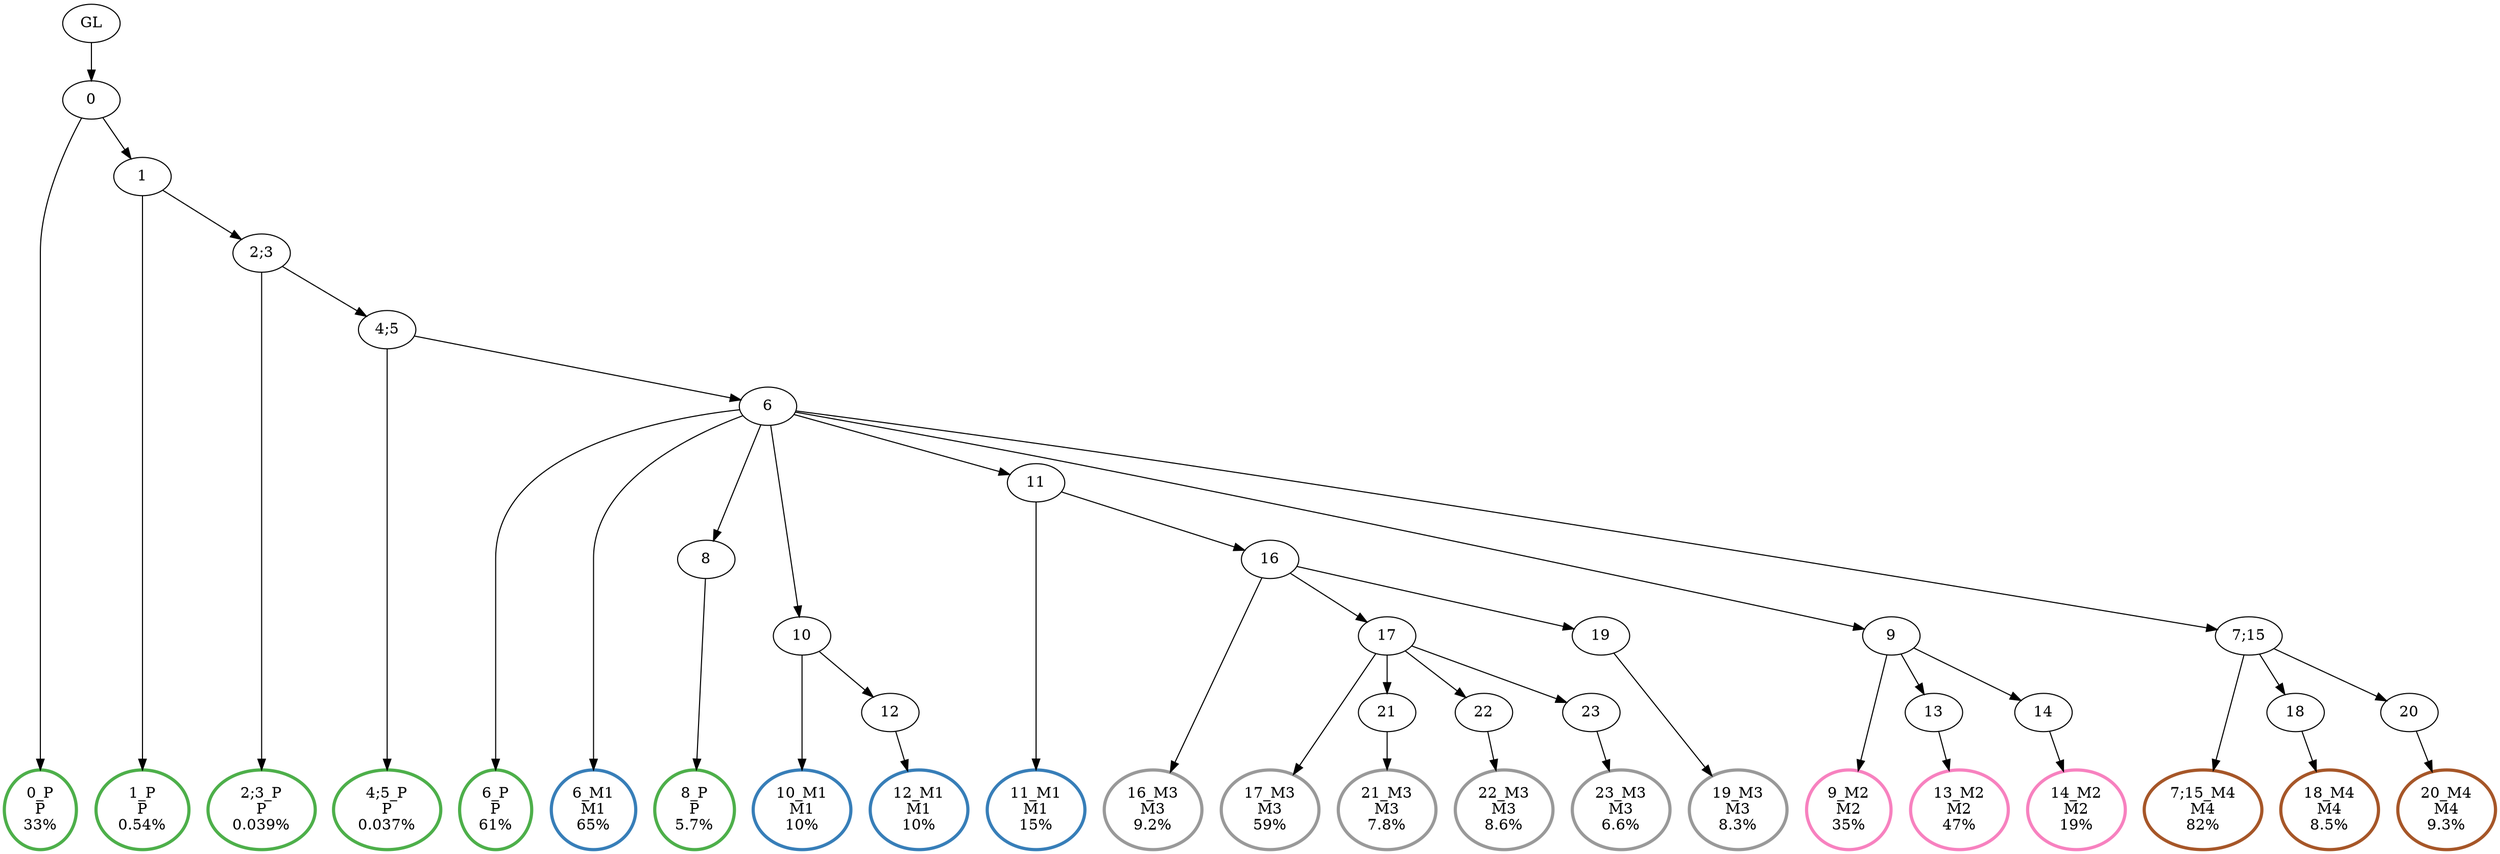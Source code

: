 digraph T {
	{
		rank=same
		41 [penwidth=3,colorscheme=set19,color=3,label="0_P\nP\n33%"]
		39 [penwidth=3,colorscheme=set19,color=3,label="1_P\nP\n0.54%"]
		37 [penwidth=3,colorscheme=set19,color=3,label="2;3_P\nP\n0.039%"]
		35 [penwidth=3,colorscheme=set19,color=3,label="4;5_P\nP\n0.037%"]
		33 [penwidth=3,colorscheme=set19,color=3,label="6_P\nP\n61%"]
		31 [penwidth=3,colorscheme=set19,color=3,label="8_P\nP\n5.7%"]
		30 [penwidth=3,colorscheme=set19,color=2,label="6_M1\nM1\n65%"]
		28 [penwidth=3,colorscheme=set19,color=2,label="10_M1\nM1\n10%"]
		26 [penwidth=3,colorscheme=set19,color=2,label="12_M1\nM1\n10%"]
		24 [penwidth=3,colorscheme=set19,color=2,label="11_M1\nM1\n15%"]
		22 [penwidth=3,colorscheme=set19,color=8,label="9_M2\nM2\n35%"]
		20 [penwidth=3,colorscheme=set19,color=8,label="13_M2\nM2\n47%"]
		18 [penwidth=3,colorscheme=set19,color=8,label="14_M2\nM2\n19%"]
		16 [penwidth=3,colorscheme=set19,color=9,label="16_M3\nM3\n9.2%"]
		14 [penwidth=3,colorscheme=set19,color=9,label="17_M3\nM3\n59%"]
		12 [penwidth=3,colorscheme=set19,color=9,label="21_M3\nM3\n7.8%"]
		10 [penwidth=3,colorscheme=set19,color=9,label="22_M3\nM3\n8.6%"]
		8 [penwidth=3,colorscheme=set19,color=9,label="23_M3\nM3\n6.6%"]
		6 [penwidth=3,colorscheme=set19,color=9,label="19_M3\nM3\n8.3%"]
		4 [penwidth=3,colorscheme=set19,color=7,label="7;15_M4\nM4\n82%"]
		2 [penwidth=3,colorscheme=set19,color=7,label="18_M4\nM4\n8.5%"]
		0 [penwidth=3,colorscheme=set19,color=7,label="20_M4\nM4\n9.3%"]
	}
	43 [label="GL"]
	42 [label="0"]
	40 [label="1"]
	38 [label="2;3"]
	36 [label="4;5"]
	34 [label="6"]
	32 [label="8"]
	29 [label="10"]
	27 [label="12"]
	25 [label="11"]
	23 [label="9"]
	21 [label="13"]
	19 [label="14"]
	17 [label="16"]
	15 [label="17"]
	13 [label="21"]
	11 [label="22"]
	9 [label="23"]
	7 [label="19"]
	5 [label="7;15"]
	3 [label="18"]
	1 [label="20"]
	43 -> 42
	42 -> 41
	42 -> 40
	40 -> 39
	40 -> 38
	38 -> 37
	38 -> 36
	36 -> 35
	36 -> 34
	34 -> 33
	34 -> 32
	34 -> 30
	34 -> 29
	34 -> 25
	34 -> 23
	34 -> 5
	32 -> 31
	29 -> 28
	29 -> 27
	27 -> 26
	25 -> 24
	25 -> 17
	23 -> 22
	23 -> 21
	23 -> 19
	21 -> 20
	19 -> 18
	17 -> 16
	17 -> 15
	17 -> 7
	15 -> 14
	15 -> 13
	15 -> 11
	15 -> 9
	13 -> 12
	11 -> 10
	9 -> 8
	7 -> 6
	5 -> 4
	5 -> 3
	5 -> 1
	3 -> 2
	1 -> 0
}
